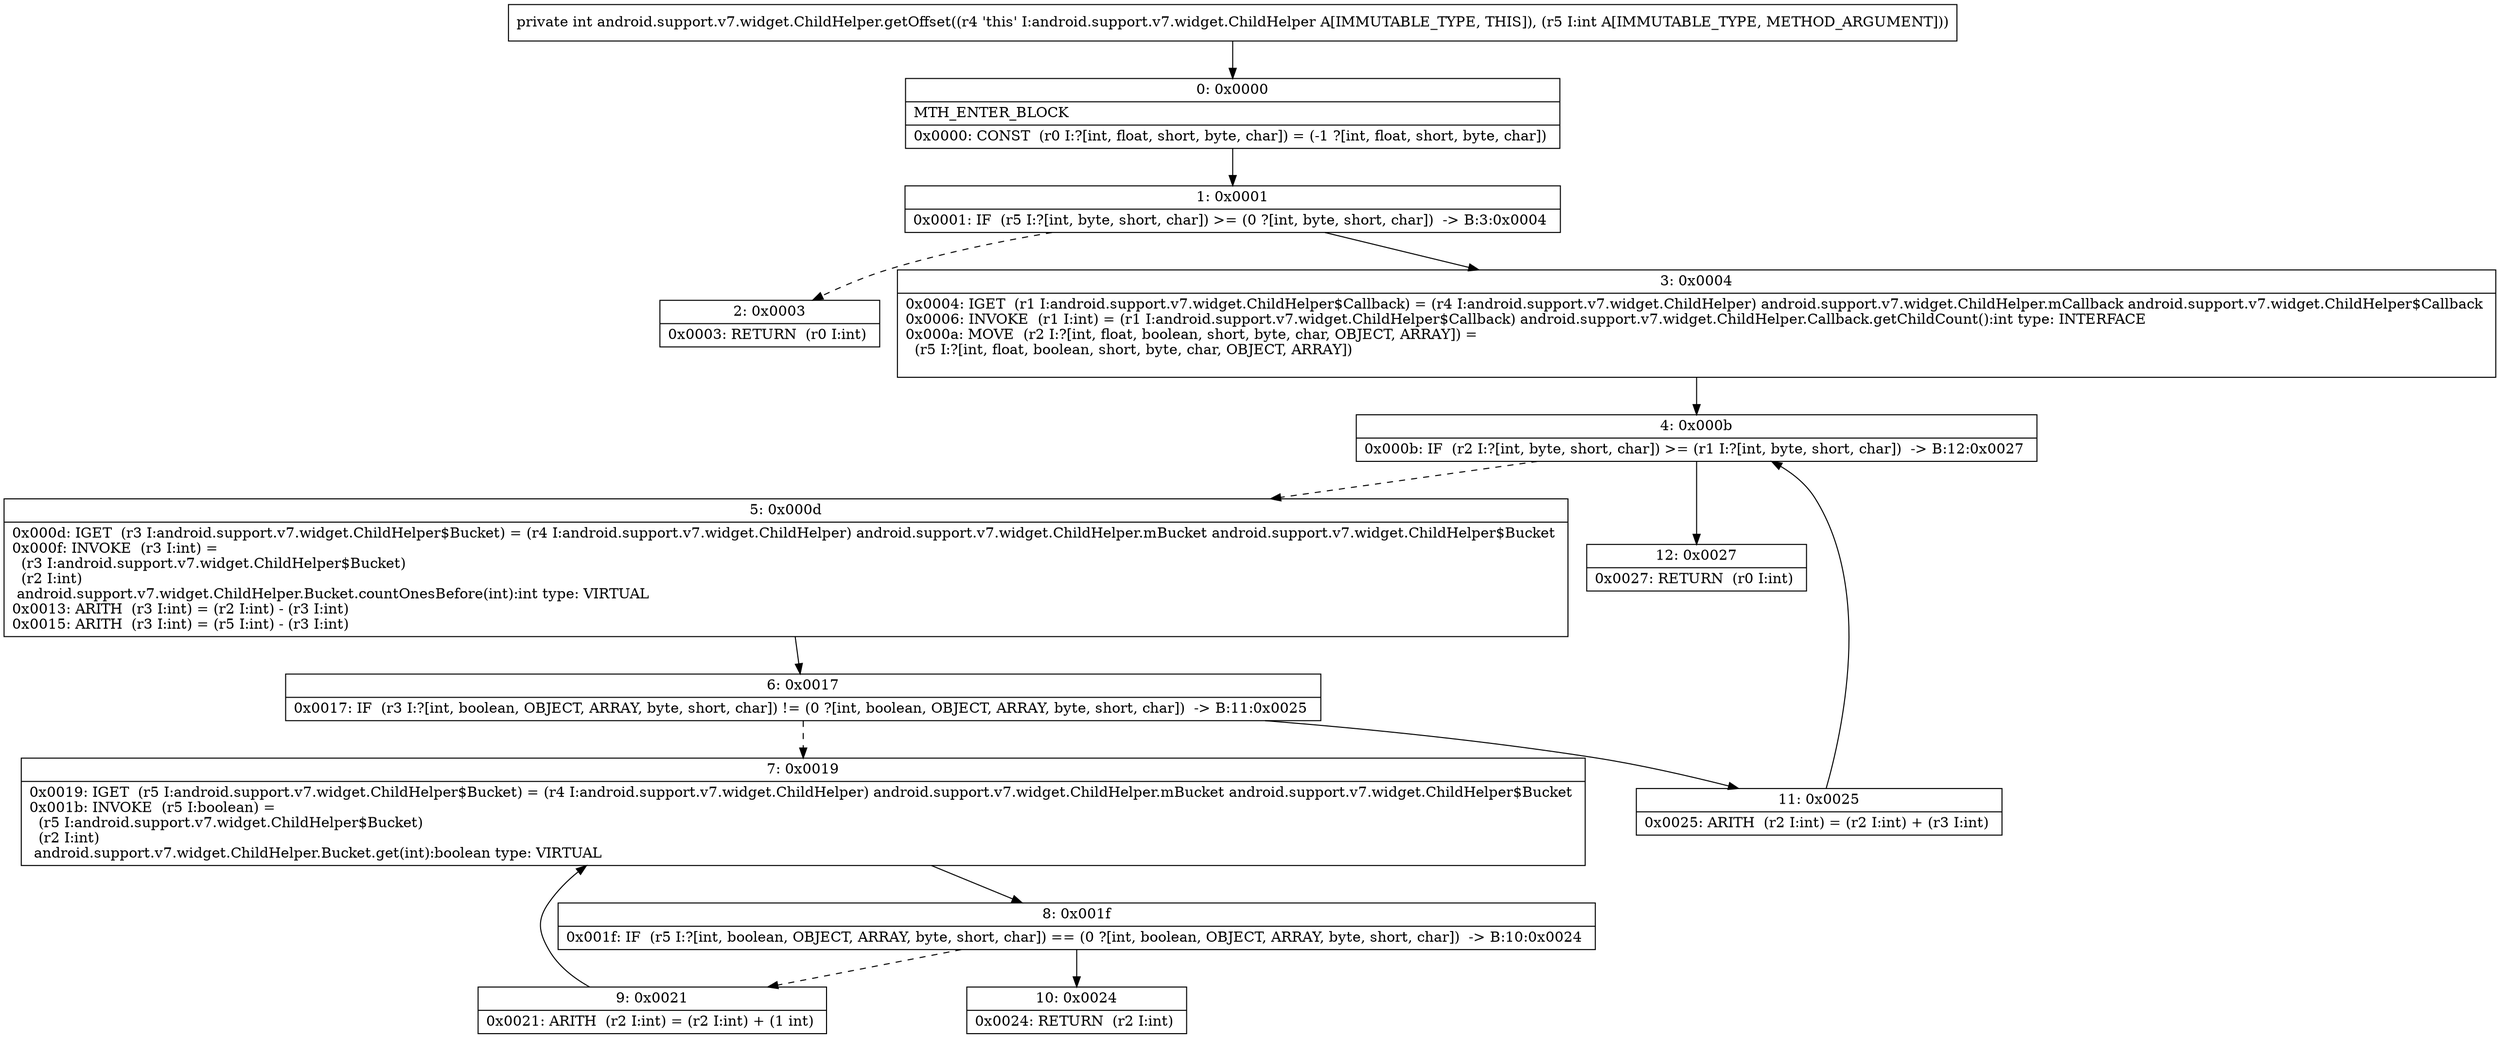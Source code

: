 digraph "CFG forandroid.support.v7.widget.ChildHelper.getOffset(I)I" {
Node_0 [shape=record,label="{0\:\ 0x0000|MTH_ENTER_BLOCK\l|0x0000: CONST  (r0 I:?[int, float, short, byte, char]) = (\-1 ?[int, float, short, byte, char]) \l}"];
Node_1 [shape=record,label="{1\:\ 0x0001|0x0001: IF  (r5 I:?[int, byte, short, char]) \>= (0 ?[int, byte, short, char])  \-\> B:3:0x0004 \l}"];
Node_2 [shape=record,label="{2\:\ 0x0003|0x0003: RETURN  (r0 I:int) \l}"];
Node_3 [shape=record,label="{3\:\ 0x0004|0x0004: IGET  (r1 I:android.support.v7.widget.ChildHelper$Callback) = (r4 I:android.support.v7.widget.ChildHelper) android.support.v7.widget.ChildHelper.mCallback android.support.v7.widget.ChildHelper$Callback \l0x0006: INVOKE  (r1 I:int) = (r1 I:android.support.v7.widget.ChildHelper$Callback) android.support.v7.widget.ChildHelper.Callback.getChildCount():int type: INTERFACE \l0x000a: MOVE  (r2 I:?[int, float, boolean, short, byte, char, OBJECT, ARRAY]) = \l  (r5 I:?[int, float, boolean, short, byte, char, OBJECT, ARRAY])\l \l}"];
Node_4 [shape=record,label="{4\:\ 0x000b|0x000b: IF  (r2 I:?[int, byte, short, char]) \>= (r1 I:?[int, byte, short, char])  \-\> B:12:0x0027 \l}"];
Node_5 [shape=record,label="{5\:\ 0x000d|0x000d: IGET  (r3 I:android.support.v7.widget.ChildHelper$Bucket) = (r4 I:android.support.v7.widget.ChildHelper) android.support.v7.widget.ChildHelper.mBucket android.support.v7.widget.ChildHelper$Bucket \l0x000f: INVOKE  (r3 I:int) = \l  (r3 I:android.support.v7.widget.ChildHelper$Bucket)\l  (r2 I:int)\l android.support.v7.widget.ChildHelper.Bucket.countOnesBefore(int):int type: VIRTUAL \l0x0013: ARITH  (r3 I:int) = (r2 I:int) \- (r3 I:int) \l0x0015: ARITH  (r3 I:int) = (r5 I:int) \- (r3 I:int) \l}"];
Node_6 [shape=record,label="{6\:\ 0x0017|0x0017: IF  (r3 I:?[int, boolean, OBJECT, ARRAY, byte, short, char]) != (0 ?[int, boolean, OBJECT, ARRAY, byte, short, char])  \-\> B:11:0x0025 \l}"];
Node_7 [shape=record,label="{7\:\ 0x0019|0x0019: IGET  (r5 I:android.support.v7.widget.ChildHelper$Bucket) = (r4 I:android.support.v7.widget.ChildHelper) android.support.v7.widget.ChildHelper.mBucket android.support.v7.widget.ChildHelper$Bucket \l0x001b: INVOKE  (r5 I:boolean) = \l  (r5 I:android.support.v7.widget.ChildHelper$Bucket)\l  (r2 I:int)\l android.support.v7.widget.ChildHelper.Bucket.get(int):boolean type: VIRTUAL \l}"];
Node_8 [shape=record,label="{8\:\ 0x001f|0x001f: IF  (r5 I:?[int, boolean, OBJECT, ARRAY, byte, short, char]) == (0 ?[int, boolean, OBJECT, ARRAY, byte, short, char])  \-\> B:10:0x0024 \l}"];
Node_9 [shape=record,label="{9\:\ 0x0021|0x0021: ARITH  (r2 I:int) = (r2 I:int) + (1 int) \l}"];
Node_10 [shape=record,label="{10\:\ 0x0024|0x0024: RETURN  (r2 I:int) \l}"];
Node_11 [shape=record,label="{11\:\ 0x0025|0x0025: ARITH  (r2 I:int) = (r2 I:int) + (r3 I:int) \l}"];
Node_12 [shape=record,label="{12\:\ 0x0027|0x0027: RETURN  (r0 I:int) \l}"];
MethodNode[shape=record,label="{private int android.support.v7.widget.ChildHelper.getOffset((r4 'this' I:android.support.v7.widget.ChildHelper A[IMMUTABLE_TYPE, THIS]), (r5 I:int A[IMMUTABLE_TYPE, METHOD_ARGUMENT])) }"];
MethodNode -> Node_0;
Node_0 -> Node_1;
Node_1 -> Node_2[style=dashed];
Node_1 -> Node_3;
Node_3 -> Node_4;
Node_4 -> Node_5[style=dashed];
Node_4 -> Node_12;
Node_5 -> Node_6;
Node_6 -> Node_7[style=dashed];
Node_6 -> Node_11;
Node_7 -> Node_8;
Node_8 -> Node_9[style=dashed];
Node_8 -> Node_10;
Node_9 -> Node_7;
Node_11 -> Node_4;
}

